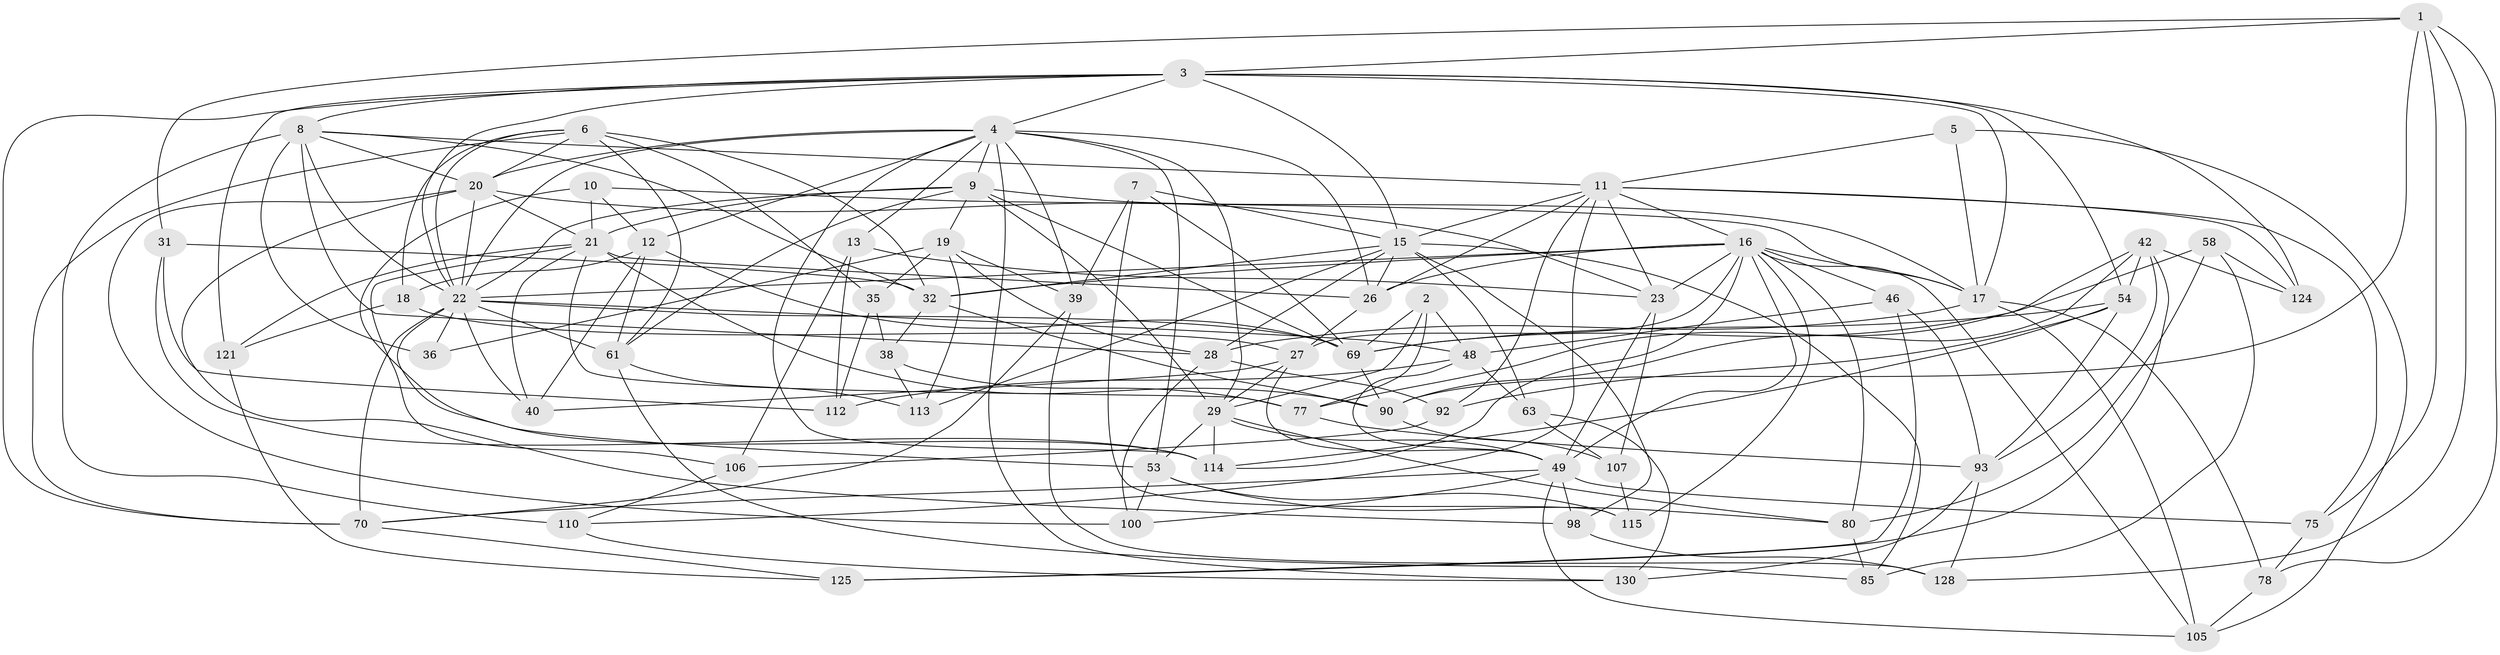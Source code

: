 // original degree distribution, {4: 1.0}
// Generated by graph-tools (version 1.1) at 2025/20/03/04/25 18:20:57]
// undirected, 67 vertices, 194 edges
graph export_dot {
graph [start="1"]
  node [color=gray90,style=filled];
  1 [super="+62"];
  2;
  3 [super="+14+64+37"];
  4 [super="+133+60"];
  5;
  6 [super="+88+41"];
  7;
  8 [super="+126+99"];
  9 [super="+66+97"];
  10;
  11 [super="+116+25"];
  12 [super="+30"];
  13;
  15 [super="+34+59"];
  16 [super="+108+45+72"];
  17 [super="+47"];
  18;
  19 [super="+44"];
  20 [super="+81+102"];
  21 [super="+24+131"];
  22 [super="+118+55+43"];
  23 [super="+84"];
  26 [super="+94"];
  27 [super="+91"];
  28 [super="+71"];
  29 [super="+83"];
  31;
  32 [super="+79+104"];
  35;
  36;
  38;
  39 [super="+127"];
  40;
  42 [super="+50"];
  46;
  48 [super="+57"];
  49 [super="+76+52"];
  53 [super="+101"];
  54 [super="+122"];
  58;
  61 [super="+111"];
  63;
  69 [super="+96+89"];
  70 [super="+103"];
  75;
  77 [super="+86"];
  78;
  80 [super="+120"];
  85;
  90 [super="+95"];
  92;
  93 [super="+132"];
  98;
  100;
  105 [super="+119"];
  106;
  107;
  110;
  112;
  113;
  114 [super="+129"];
  115;
  121;
  124;
  125;
  128;
  130;
  1 -- 78;
  1 -- 31;
  1 -- 3;
  1 -- 128;
  1 -- 90;
  1 -- 75;
  2 -- 48;
  2 -- 77;
  2 -- 29;
  2 -- 69;
  3 -- 54;
  3 -- 121;
  3 -- 17;
  3 -- 124;
  3 -- 4;
  3 -- 70;
  3 -- 15;
  3 -- 8;
  3 -- 22;
  4 -- 22 [weight=2];
  4 -- 20;
  4 -- 39 [weight=2];
  4 -- 26;
  4 -- 130;
  4 -- 9;
  4 -- 12;
  4 -- 13;
  4 -- 114;
  4 -- 53;
  4 -- 29;
  5 -- 105 [weight=2];
  5 -- 11;
  5 -- 17;
  6 -- 35;
  6 -- 18;
  6 -- 61;
  6 -- 32 [weight=2];
  6 -- 70;
  6 -- 20;
  6 -- 22;
  7 -- 69;
  7 -- 115;
  7 -- 39;
  7 -- 15;
  8 -- 110;
  8 -- 32;
  8 -- 28;
  8 -- 20;
  8 -- 22;
  8 -- 11;
  8 -- 36;
  9 -- 29;
  9 -- 22;
  9 -- 19;
  9 -- 69;
  9 -- 61;
  9 -- 17;
  9 -- 21;
  10 -- 12;
  10 -- 114;
  10 -- 17;
  10 -- 21;
  11 -- 124;
  11 -- 16;
  11 -- 110;
  11 -- 75;
  11 -- 26;
  11 -- 92;
  11 -- 23;
  11 -- 15;
  12 -- 61;
  12 -- 40;
  12 -- 18;
  12 -- 69;
  13 -- 112;
  13 -- 106;
  13 -- 23;
  15 -- 63;
  15 -- 85;
  15 -- 32;
  15 -- 113;
  15 -- 98;
  15 -- 26;
  15 -- 28;
  16 -- 32;
  16 -- 46;
  16 -- 105;
  16 -- 80 [weight=2];
  16 -- 49;
  16 -- 115;
  16 -- 22;
  16 -- 26;
  16 -- 27;
  16 -- 17;
  16 -- 23;
  16 -- 114;
  17 -- 28;
  17 -- 105;
  17 -- 78;
  18 -- 121;
  18 -- 27;
  19 -- 39;
  19 -- 113;
  19 -- 35;
  19 -- 36;
  19 -- 28;
  20 -- 23;
  20 -- 98;
  20 -- 100;
  20 -- 21;
  20 -- 22;
  21 -- 40;
  21 -- 121;
  21 -- 26;
  21 -- 77 [weight=2];
  21 -- 90;
  21 -- 106;
  22 -- 36 [weight=2];
  22 -- 40;
  22 -- 53;
  22 -- 69;
  22 -- 70;
  22 -- 48;
  22 -- 61;
  23 -- 107;
  23 -- 49;
  26 -- 27;
  27 -- 40;
  27 -- 49;
  27 -- 29;
  28 -- 100;
  28 -- 92;
  29 -- 114;
  29 -- 80;
  29 -- 49;
  29 -- 53;
  31 -- 112;
  31 -- 32;
  31 -- 114;
  32 -- 38;
  32 -- 90;
  35 -- 112;
  35 -- 38;
  38 -- 113;
  38 -- 77;
  39 -- 128;
  39 -- 70;
  42 -- 93;
  42 -- 90;
  42 -- 124;
  42 -- 77;
  42 -- 125;
  42 -- 54;
  46 -- 48;
  46 -- 125;
  46 -- 93;
  48 -- 63;
  48 -- 49;
  48 -- 112;
  49 -- 70;
  49 -- 100;
  49 -- 105;
  49 -- 98;
  49 -- 75;
  53 -- 80;
  53 -- 115;
  53 -- 100;
  54 -- 92;
  54 -- 93;
  54 -- 69;
  54 -- 114;
  58 -- 80;
  58 -- 85;
  58 -- 124;
  58 -- 69;
  61 -- 85;
  61 -- 113;
  63 -- 107;
  63 -- 130;
  69 -- 90;
  70 -- 125;
  75 -- 78;
  77 -- 93;
  78 -- 105;
  80 -- 85;
  90 -- 107;
  92 -- 106;
  93 -- 128;
  93 -- 130;
  98 -- 128;
  106 -- 110;
  107 -- 115;
  110 -- 130;
  121 -- 125;
}
